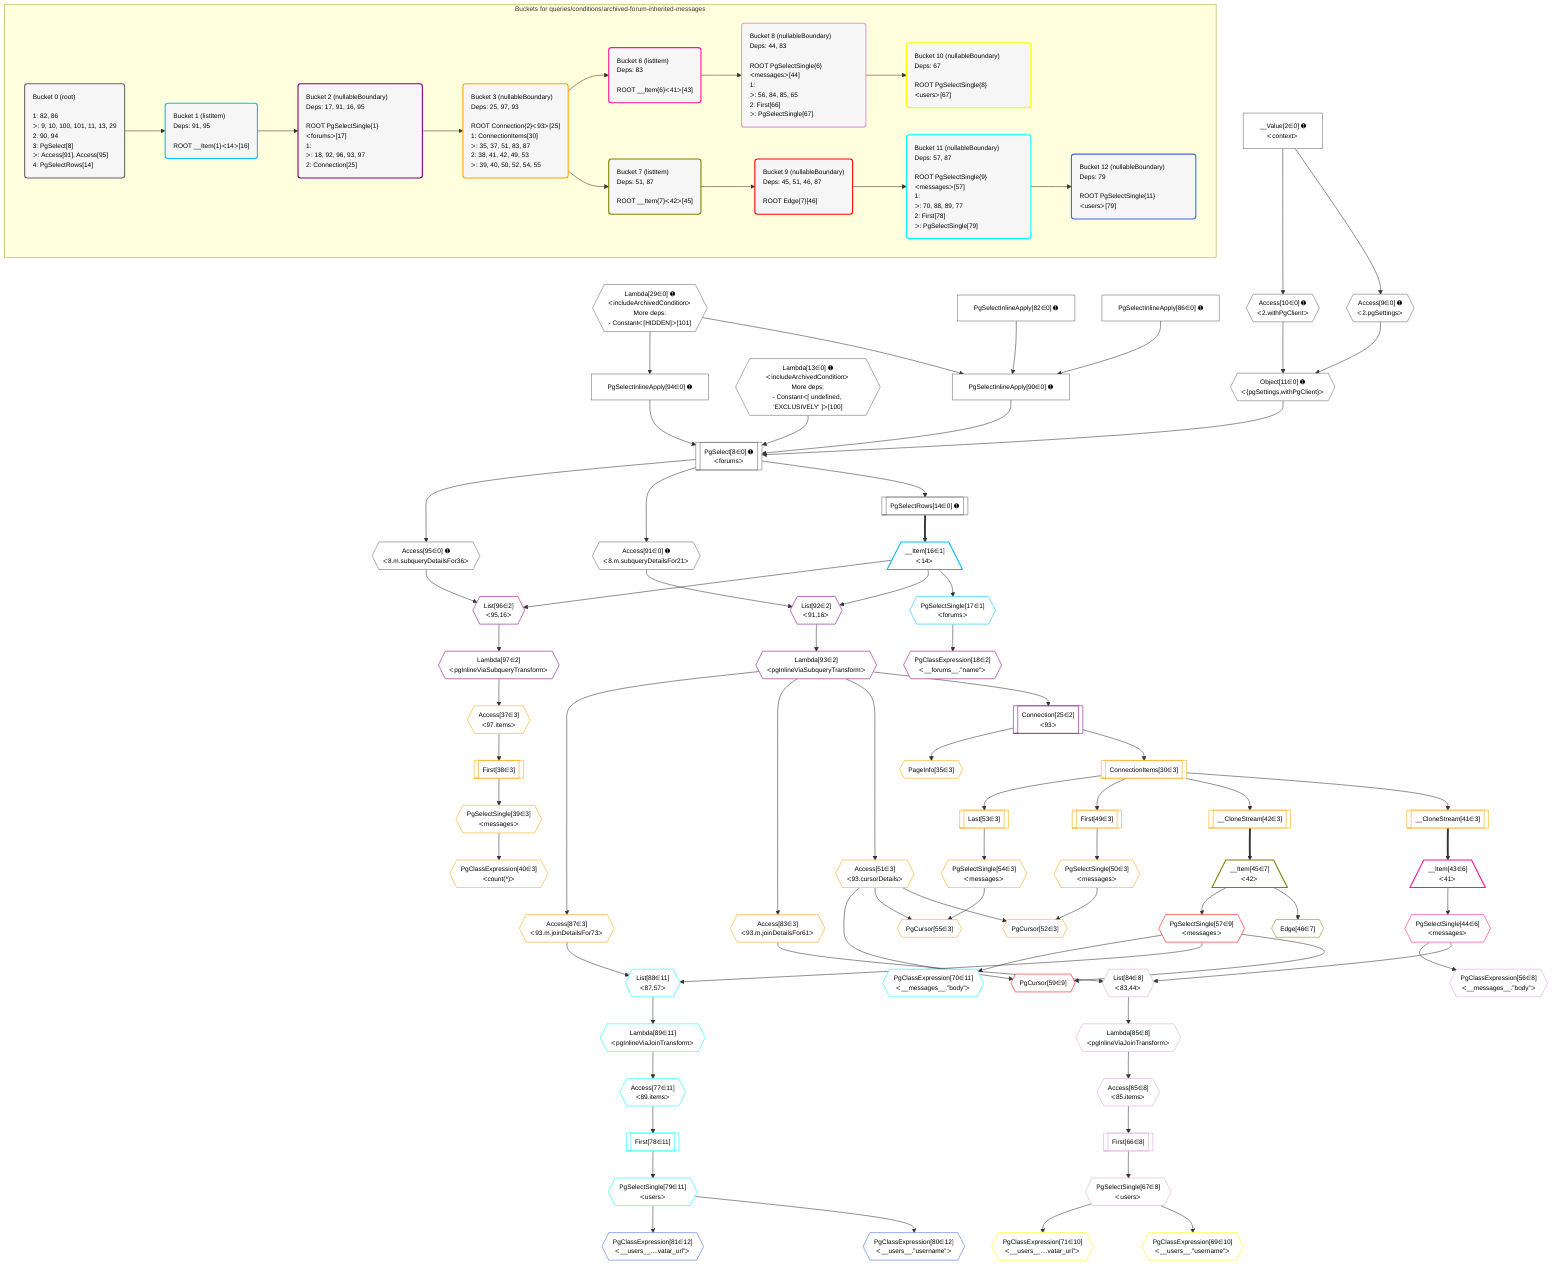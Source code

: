 %%{init: {'themeVariables': { 'fontSize': '12px'}}}%%
graph TD
    classDef path fill:#eee,stroke:#000,color:#000
    classDef plan fill:#fff,stroke-width:1px,color:#000
    classDef itemplan fill:#fff,stroke-width:2px,color:#000
    classDef unbatchedplan fill:#dff,stroke-width:1px,color:#000
    classDef sideeffectplan fill:#fcc,stroke-width:2px,color:#000
    classDef bucket fill:#f6f6f6,color:#000,stroke-width:2px,text-align:left

    subgraph "Buckets for queries/conditions/archived-forum-inherited-messages"
    Bucket0("Bucket 0 (root)<br /><br />1: 82, 86<br />ᐳ: 9, 10, 100, 101, 11, 13, 29<br />2: 90, 94<br />3: PgSelect[8]<br />ᐳ: Access[91], Access[95]<br />4: PgSelectRows[14]"):::bucket
    Bucket1("Bucket 1 (listItem)<br />Deps: 91, 95<br /><br />ROOT __Item{1}ᐸ14ᐳ[16]"):::bucket
    Bucket2("Bucket 2 (nullableBoundary)<br />Deps: 17, 91, 16, 95<br /><br />ROOT PgSelectSingle{1}ᐸforumsᐳ[17]<br />1: <br />ᐳ: 18, 92, 96, 93, 97<br />2: Connection[25]"):::bucket
    Bucket3("Bucket 3 (nullableBoundary)<br />Deps: 25, 97, 93<br /><br />ROOT Connection{2}ᐸ93ᐳ[25]<br />1: ConnectionItems[30]<br />ᐳ: 35, 37, 51, 83, 87<br />2: 38, 41, 42, 49, 53<br />ᐳ: 39, 40, 50, 52, 54, 55"):::bucket
    Bucket6("Bucket 6 (listItem)<br />Deps: 83<br /><br />ROOT __Item{6}ᐸ41ᐳ[43]"):::bucket
    Bucket7("Bucket 7 (listItem)<br />Deps: 51, 87<br /><br />ROOT __Item{7}ᐸ42ᐳ[45]"):::bucket
    Bucket8("Bucket 8 (nullableBoundary)<br />Deps: 44, 83<br /><br />ROOT PgSelectSingle{6}ᐸmessagesᐳ[44]<br />1: <br />ᐳ: 56, 84, 85, 65<br />2: First[66]<br />ᐳ: PgSelectSingle[67]"):::bucket
    Bucket9("Bucket 9 (nullableBoundary)<br />Deps: 45, 51, 46, 87<br /><br />ROOT Edge{7}[46]"):::bucket
    Bucket10("Bucket 10 (nullableBoundary)<br />Deps: 67<br /><br />ROOT PgSelectSingle{8}ᐸusersᐳ[67]"):::bucket
    Bucket11("Bucket 11 (nullableBoundary)<br />Deps: 57, 87<br /><br />ROOT PgSelectSingle{9}ᐸmessagesᐳ[57]<br />1: <br />ᐳ: 70, 88, 89, 77<br />2: First[78]<br />ᐳ: PgSelectSingle[79]"):::bucket
    Bucket12("Bucket 12 (nullableBoundary)<br />Deps: 79<br /><br />ROOT PgSelectSingle{11}ᐸusersᐳ[79]"):::bucket
    end
    Bucket0 --> Bucket1
    Bucket1 --> Bucket2
    Bucket2 --> Bucket3
    Bucket3 --> Bucket6 & Bucket7
    Bucket6 --> Bucket8
    Bucket7 --> Bucket9
    Bucket8 --> Bucket10
    Bucket9 --> Bucket11
    Bucket11 --> Bucket12

    %% plan dependencies
    PgSelect8[["PgSelect[8∈0] ➊<br />ᐸforumsᐳ"]]:::plan
    Object11{{"Object[11∈0] ➊<br />ᐸ{pgSettings,withPgClient}ᐳ"}}:::plan
    Lambda13{{"Lambda[13∈0] ➊<br />ᐸincludeArchivedConditionᐳ<br />More deps:<br />- Constantᐸ[ undefined, 'EXCLUSIVELY' ]ᐳ[100]"}}:::plan
    PgSelectInlineApply90["PgSelectInlineApply[90∈0] ➊"]:::plan
    PgSelectInlineApply94["PgSelectInlineApply[94∈0] ➊"]:::plan
    Object11 & Lambda13 & PgSelectInlineApply90 & PgSelectInlineApply94 --> PgSelect8
    Lambda29{{"Lambda[29∈0] ➊<br />ᐸincludeArchivedConditionᐳ<br />More deps:<br />- Constantᐸ[HIDDEN]ᐳ[101]"}}:::plan
    PgSelectInlineApply82["PgSelectInlineApply[82∈0] ➊"]:::plan
    PgSelectInlineApply86["PgSelectInlineApply[86∈0] ➊"]:::plan
    Lambda29 & PgSelectInlineApply82 & PgSelectInlineApply86 --> PgSelectInlineApply90
    Access9{{"Access[9∈0] ➊<br />ᐸ2.pgSettingsᐳ"}}:::plan
    Access10{{"Access[10∈0] ➊<br />ᐸ2.withPgClientᐳ"}}:::plan
    Access9 & Access10 --> Object11
    __Value2["__Value[2∈0] ➊<br />ᐸcontextᐳ"]:::plan
    __Value2 --> Access9
    __Value2 --> Access10
    PgSelectRows14[["PgSelectRows[14∈0] ➊"]]:::plan
    PgSelect8 --> PgSelectRows14
    Access91{{"Access[91∈0] ➊<br />ᐸ8.m.subqueryDetailsFor21ᐳ"}}:::plan
    PgSelect8 --> Access91
    Lambda29 --> PgSelectInlineApply94
    Access95{{"Access[95∈0] ➊<br />ᐸ8.m.subqueryDetailsFor36ᐳ"}}:::plan
    PgSelect8 --> Access95
    __Item16[/"__Item[16∈1]<br />ᐸ14ᐳ"\]:::itemplan
    PgSelectRows14 ==> __Item16
    PgSelectSingle17{{"PgSelectSingle[17∈1]<br />ᐸforumsᐳ"}}:::plan
    __Item16 --> PgSelectSingle17
    List92{{"List[92∈2]<br />ᐸ91,16ᐳ"}}:::plan
    Access91 & __Item16 --> List92
    List96{{"List[96∈2]<br />ᐸ95,16ᐳ"}}:::plan
    Access95 & __Item16 --> List96
    PgClassExpression18{{"PgClassExpression[18∈2]<br />ᐸ__forums__.”name”ᐳ"}}:::plan
    PgSelectSingle17 --> PgClassExpression18
    Connection25[["Connection[25∈2]<br />ᐸ93ᐳ"]]:::plan
    Lambda93{{"Lambda[93∈2]<br />ᐸpgInlineViaSubqueryTransformᐳ"}}:::plan
    Lambda93 --> Connection25
    List92 --> Lambda93
    Lambda97{{"Lambda[97∈2]<br />ᐸpgInlineViaSubqueryTransformᐳ"}}:::plan
    List96 --> Lambda97
    PgCursor52{{"PgCursor[52∈3]"}}:::plan
    PgSelectSingle50{{"PgSelectSingle[50∈3]<br />ᐸmessagesᐳ"}}:::plan
    Access51{{"Access[51∈3]<br />ᐸ93.cursorDetailsᐳ"}}:::plan
    PgSelectSingle50 & Access51 --> PgCursor52
    PgCursor55{{"PgCursor[55∈3]"}}:::plan
    PgSelectSingle54{{"PgSelectSingle[54∈3]<br />ᐸmessagesᐳ"}}:::plan
    PgSelectSingle54 & Access51 --> PgCursor55
    ConnectionItems30[["ConnectionItems[30∈3]"]]:::plan
    Connection25 --> ConnectionItems30
    PageInfo35{{"PageInfo[35∈3]"}}:::plan
    Connection25 --> PageInfo35
    Access37{{"Access[37∈3]<br />ᐸ97.itemsᐳ"}}:::plan
    Lambda97 --> Access37
    First38[["First[38∈3]"]]:::plan
    Access37 --> First38
    PgSelectSingle39{{"PgSelectSingle[39∈3]<br />ᐸmessagesᐳ"}}:::plan
    First38 --> PgSelectSingle39
    PgClassExpression40{{"PgClassExpression[40∈3]<br />ᐸcount(*)ᐳ"}}:::plan
    PgSelectSingle39 --> PgClassExpression40
    __CloneStream41[["__CloneStream[41∈3]"]]:::plan
    ConnectionItems30 --> __CloneStream41
    __CloneStream42[["__CloneStream[42∈3]"]]:::plan
    ConnectionItems30 --> __CloneStream42
    First49[["First[49∈3]"]]:::plan
    ConnectionItems30 --> First49
    First49 --> PgSelectSingle50
    Lambda93 --> Access51
    Last53[["Last[53∈3]"]]:::plan
    ConnectionItems30 --> Last53
    Last53 --> PgSelectSingle54
    Access83{{"Access[83∈3]<br />ᐸ93.m.joinDetailsFor61ᐳ"}}:::plan
    Lambda93 --> Access83
    Access87{{"Access[87∈3]<br />ᐸ93.m.joinDetailsFor73ᐳ"}}:::plan
    Lambda93 --> Access87
    __Item43[/"__Item[43∈6]<br />ᐸ41ᐳ"\]:::itemplan
    __CloneStream41 ==> __Item43
    PgSelectSingle44{{"PgSelectSingle[44∈6]<br />ᐸmessagesᐳ"}}:::plan
    __Item43 --> PgSelectSingle44
    __Item45[/"__Item[45∈7]<br />ᐸ42ᐳ"\]:::itemplan
    __CloneStream42 ==> __Item45
    Edge46{{"Edge[46∈7]"}}:::plan
    __Item45 --> Edge46
    List84{{"List[84∈8]<br />ᐸ83,44ᐳ"}}:::plan
    Access83 & PgSelectSingle44 --> List84
    PgClassExpression56{{"PgClassExpression[56∈8]<br />ᐸ__messages__.”body”ᐳ"}}:::plan
    PgSelectSingle44 --> PgClassExpression56
    Access65{{"Access[65∈8]<br />ᐸ85.itemsᐳ"}}:::plan
    Lambda85{{"Lambda[85∈8]<br />ᐸpgInlineViaJoinTransformᐳ"}}:::plan
    Lambda85 --> Access65
    First66[["First[66∈8]"]]:::plan
    Access65 --> First66
    PgSelectSingle67{{"PgSelectSingle[67∈8]<br />ᐸusersᐳ"}}:::plan
    First66 --> PgSelectSingle67
    List84 --> Lambda85
    PgCursor59{{"PgCursor[59∈9]"}}:::plan
    PgSelectSingle57{{"PgSelectSingle[57∈9]<br />ᐸmessagesᐳ"}}:::plan
    PgSelectSingle57 & Access51 --> PgCursor59
    __Item45 --> PgSelectSingle57
    PgClassExpression69{{"PgClassExpression[69∈10]<br />ᐸ__users__.”username”ᐳ"}}:::plan
    PgSelectSingle67 --> PgClassExpression69
    PgClassExpression71{{"PgClassExpression[71∈10]<br />ᐸ__users__....vatar_url”ᐳ"}}:::plan
    PgSelectSingle67 --> PgClassExpression71
    List88{{"List[88∈11]<br />ᐸ87,57ᐳ"}}:::plan
    Access87 & PgSelectSingle57 --> List88
    PgClassExpression70{{"PgClassExpression[70∈11]<br />ᐸ__messages__.”body”ᐳ"}}:::plan
    PgSelectSingle57 --> PgClassExpression70
    Access77{{"Access[77∈11]<br />ᐸ89.itemsᐳ"}}:::plan
    Lambda89{{"Lambda[89∈11]<br />ᐸpgInlineViaJoinTransformᐳ"}}:::plan
    Lambda89 --> Access77
    First78[["First[78∈11]"]]:::plan
    Access77 --> First78
    PgSelectSingle79{{"PgSelectSingle[79∈11]<br />ᐸusersᐳ"}}:::plan
    First78 --> PgSelectSingle79
    List88 --> Lambda89
    PgClassExpression80{{"PgClassExpression[80∈12]<br />ᐸ__users__.”username”ᐳ"}}:::plan
    PgSelectSingle79 --> PgClassExpression80
    PgClassExpression81{{"PgClassExpression[81∈12]<br />ᐸ__users__....vatar_url”ᐳ"}}:::plan
    PgSelectSingle79 --> PgClassExpression81

    %% define steps
    classDef bucket0 stroke:#696969
    class Bucket0,__Value2,PgSelect8,Access9,Access10,Object11,Lambda13,PgSelectRows14,Lambda29,PgSelectInlineApply82,PgSelectInlineApply86,PgSelectInlineApply90,Access91,PgSelectInlineApply94,Access95 bucket0
    classDef bucket1 stroke:#00bfff
    class Bucket1,__Item16,PgSelectSingle17 bucket1
    classDef bucket2 stroke:#7f007f
    class Bucket2,PgClassExpression18,Connection25,List92,Lambda93,List96,Lambda97 bucket2
    classDef bucket3 stroke:#ffa500
    class Bucket3,ConnectionItems30,PageInfo35,Access37,First38,PgSelectSingle39,PgClassExpression40,__CloneStream41,__CloneStream42,First49,PgSelectSingle50,Access51,PgCursor52,Last53,PgSelectSingle54,PgCursor55,Access83,Access87 bucket3
    classDef bucket6 stroke:#ff1493
    class Bucket6,__Item43,PgSelectSingle44 bucket6
    classDef bucket7 stroke:#808000
    class Bucket7,__Item45,Edge46 bucket7
    classDef bucket8 stroke:#dda0dd
    class Bucket8,PgClassExpression56,Access65,First66,PgSelectSingle67,List84,Lambda85 bucket8
    classDef bucket9 stroke:#ff0000
    class Bucket9,PgSelectSingle57,PgCursor59 bucket9
    classDef bucket10 stroke:#ffff00
    class Bucket10,PgClassExpression69,PgClassExpression71 bucket10
    classDef bucket11 stroke:#00ffff
    class Bucket11,PgClassExpression70,Access77,First78,PgSelectSingle79,List88,Lambda89 bucket11
    classDef bucket12 stroke:#4169e1
    class Bucket12,PgClassExpression80,PgClassExpression81 bucket12
